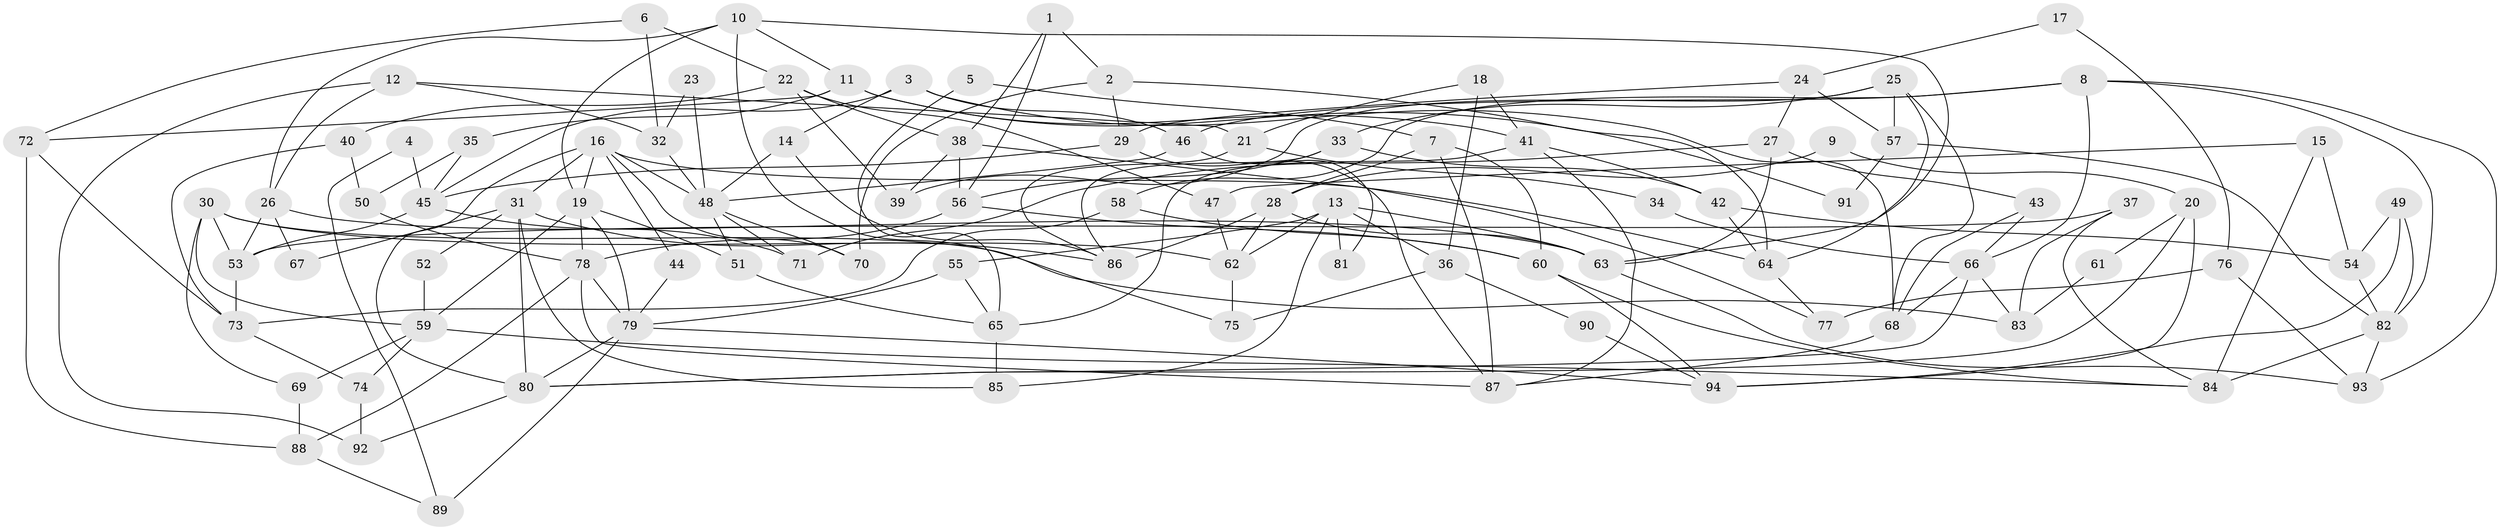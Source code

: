// Generated by graph-tools (version 1.1) at 2025/50/03/09/25 03:50:04]
// undirected, 94 vertices, 188 edges
graph export_dot {
graph [start="1"]
  node [color=gray90,style=filled];
  1;
  2;
  3;
  4;
  5;
  6;
  7;
  8;
  9;
  10;
  11;
  12;
  13;
  14;
  15;
  16;
  17;
  18;
  19;
  20;
  21;
  22;
  23;
  24;
  25;
  26;
  27;
  28;
  29;
  30;
  31;
  32;
  33;
  34;
  35;
  36;
  37;
  38;
  39;
  40;
  41;
  42;
  43;
  44;
  45;
  46;
  47;
  48;
  49;
  50;
  51;
  52;
  53;
  54;
  55;
  56;
  57;
  58;
  59;
  60;
  61;
  62;
  63;
  64;
  65;
  66;
  67;
  68;
  69;
  70;
  71;
  72;
  73;
  74;
  75;
  76;
  77;
  78;
  79;
  80;
  81;
  82;
  83;
  84;
  85;
  86;
  87;
  88;
  89;
  90;
  91;
  92;
  93;
  94;
  1 -- 38;
  1 -- 2;
  1 -- 56;
  2 -- 70;
  2 -- 64;
  2 -- 29;
  3 -- 68;
  3 -- 46;
  3 -- 14;
  3 -- 45;
  4 -- 89;
  4 -- 45;
  5 -- 65;
  5 -- 7;
  6 -- 22;
  6 -- 72;
  6 -- 32;
  7 -- 28;
  7 -- 87;
  7 -- 60;
  8 -- 58;
  8 -- 82;
  8 -- 46;
  8 -- 66;
  8 -- 93;
  9 -- 20;
  9 -- 28;
  10 -- 19;
  10 -- 63;
  10 -- 11;
  10 -- 26;
  10 -- 75;
  11 -- 41;
  11 -- 35;
  11 -- 72;
  11 -- 91;
  12 -- 92;
  12 -- 26;
  12 -- 21;
  12 -- 32;
  13 -- 62;
  13 -- 63;
  13 -- 36;
  13 -- 55;
  13 -- 81;
  13 -- 85;
  14 -- 86;
  14 -- 48;
  15 -- 84;
  15 -- 54;
  15 -- 47;
  16 -- 31;
  16 -- 48;
  16 -- 19;
  16 -- 44;
  16 -- 64;
  16 -- 70;
  16 -- 80;
  17 -- 76;
  17 -- 24;
  18 -- 21;
  18 -- 41;
  18 -- 36;
  19 -- 78;
  19 -- 51;
  19 -- 59;
  19 -- 79;
  20 -- 80;
  20 -- 94;
  20 -- 61;
  21 -- 86;
  21 -- 34;
  22 -- 38;
  22 -- 47;
  22 -- 39;
  22 -- 40;
  23 -- 32;
  23 -- 48;
  24 -- 29;
  24 -- 27;
  24 -- 57;
  25 -- 57;
  25 -- 64;
  25 -- 33;
  25 -- 39;
  25 -- 68;
  26 -- 53;
  26 -- 63;
  26 -- 67;
  27 -- 71;
  27 -- 63;
  27 -- 43;
  28 -- 86;
  28 -- 63;
  28 -- 62;
  29 -- 45;
  29 -- 87;
  30 -- 53;
  30 -- 62;
  30 -- 59;
  30 -- 69;
  30 -- 83;
  31 -- 80;
  31 -- 85;
  31 -- 52;
  31 -- 67;
  31 -- 86;
  32 -- 48;
  33 -- 56;
  33 -- 42;
  33 -- 86;
  34 -- 66;
  35 -- 45;
  35 -- 50;
  36 -- 75;
  36 -- 90;
  37 -- 84;
  37 -- 83;
  37 -- 53;
  38 -- 56;
  38 -- 39;
  38 -- 77;
  40 -- 50;
  40 -- 73;
  41 -- 87;
  41 -- 65;
  41 -- 42;
  42 -- 54;
  42 -- 64;
  43 -- 66;
  43 -- 68;
  44 -- 79;
  45 -- 53;
  45 -- 71;
  46 -- 48;
  46 -- 81;
  47 -- 62;
  48 -- 51;
  48 -- 70;
  48 -- 71;
  49 -- 82;
  49 -- 94;
  49 -- 54;
  50 -- 78;
  51 -- 65;
  52 -- 59;
  53 -- 73;
  54 -- 82;
  55 -- 79;
  55 -- 65;
  56 -- 78;
  56 -- 60;
  57 -- 82;
  57 -- 91;
  58 -- 73;
  58 -- 60;
  59 -- 69;
  59 -- 74;
  59 -- 84;
  60 -- 84;
  60 -- 94;
  61 -- 83;
  62 -- 75;
  63 -- 93;
  64 -- 77;
  65 -- 85;
  66 -- 68;
  66 -- 80;
  66 -- 83;
  68 -- 87;
  69 -- 88;
  72 -- 88;
  72 -- 73;
  73 -- 74;
  74 -- 92;
  76 -- 77;
  76 -- 93;
  78 -- 79;
  78 -- 87;
  78 -- 88;
  79 -- 80;
  79 -- 89;
  79 -- 94;
  80 -- 92;
  82 -- 84;
  82 -- 93;
  88 -- 89;
  90 -- 94;
}
